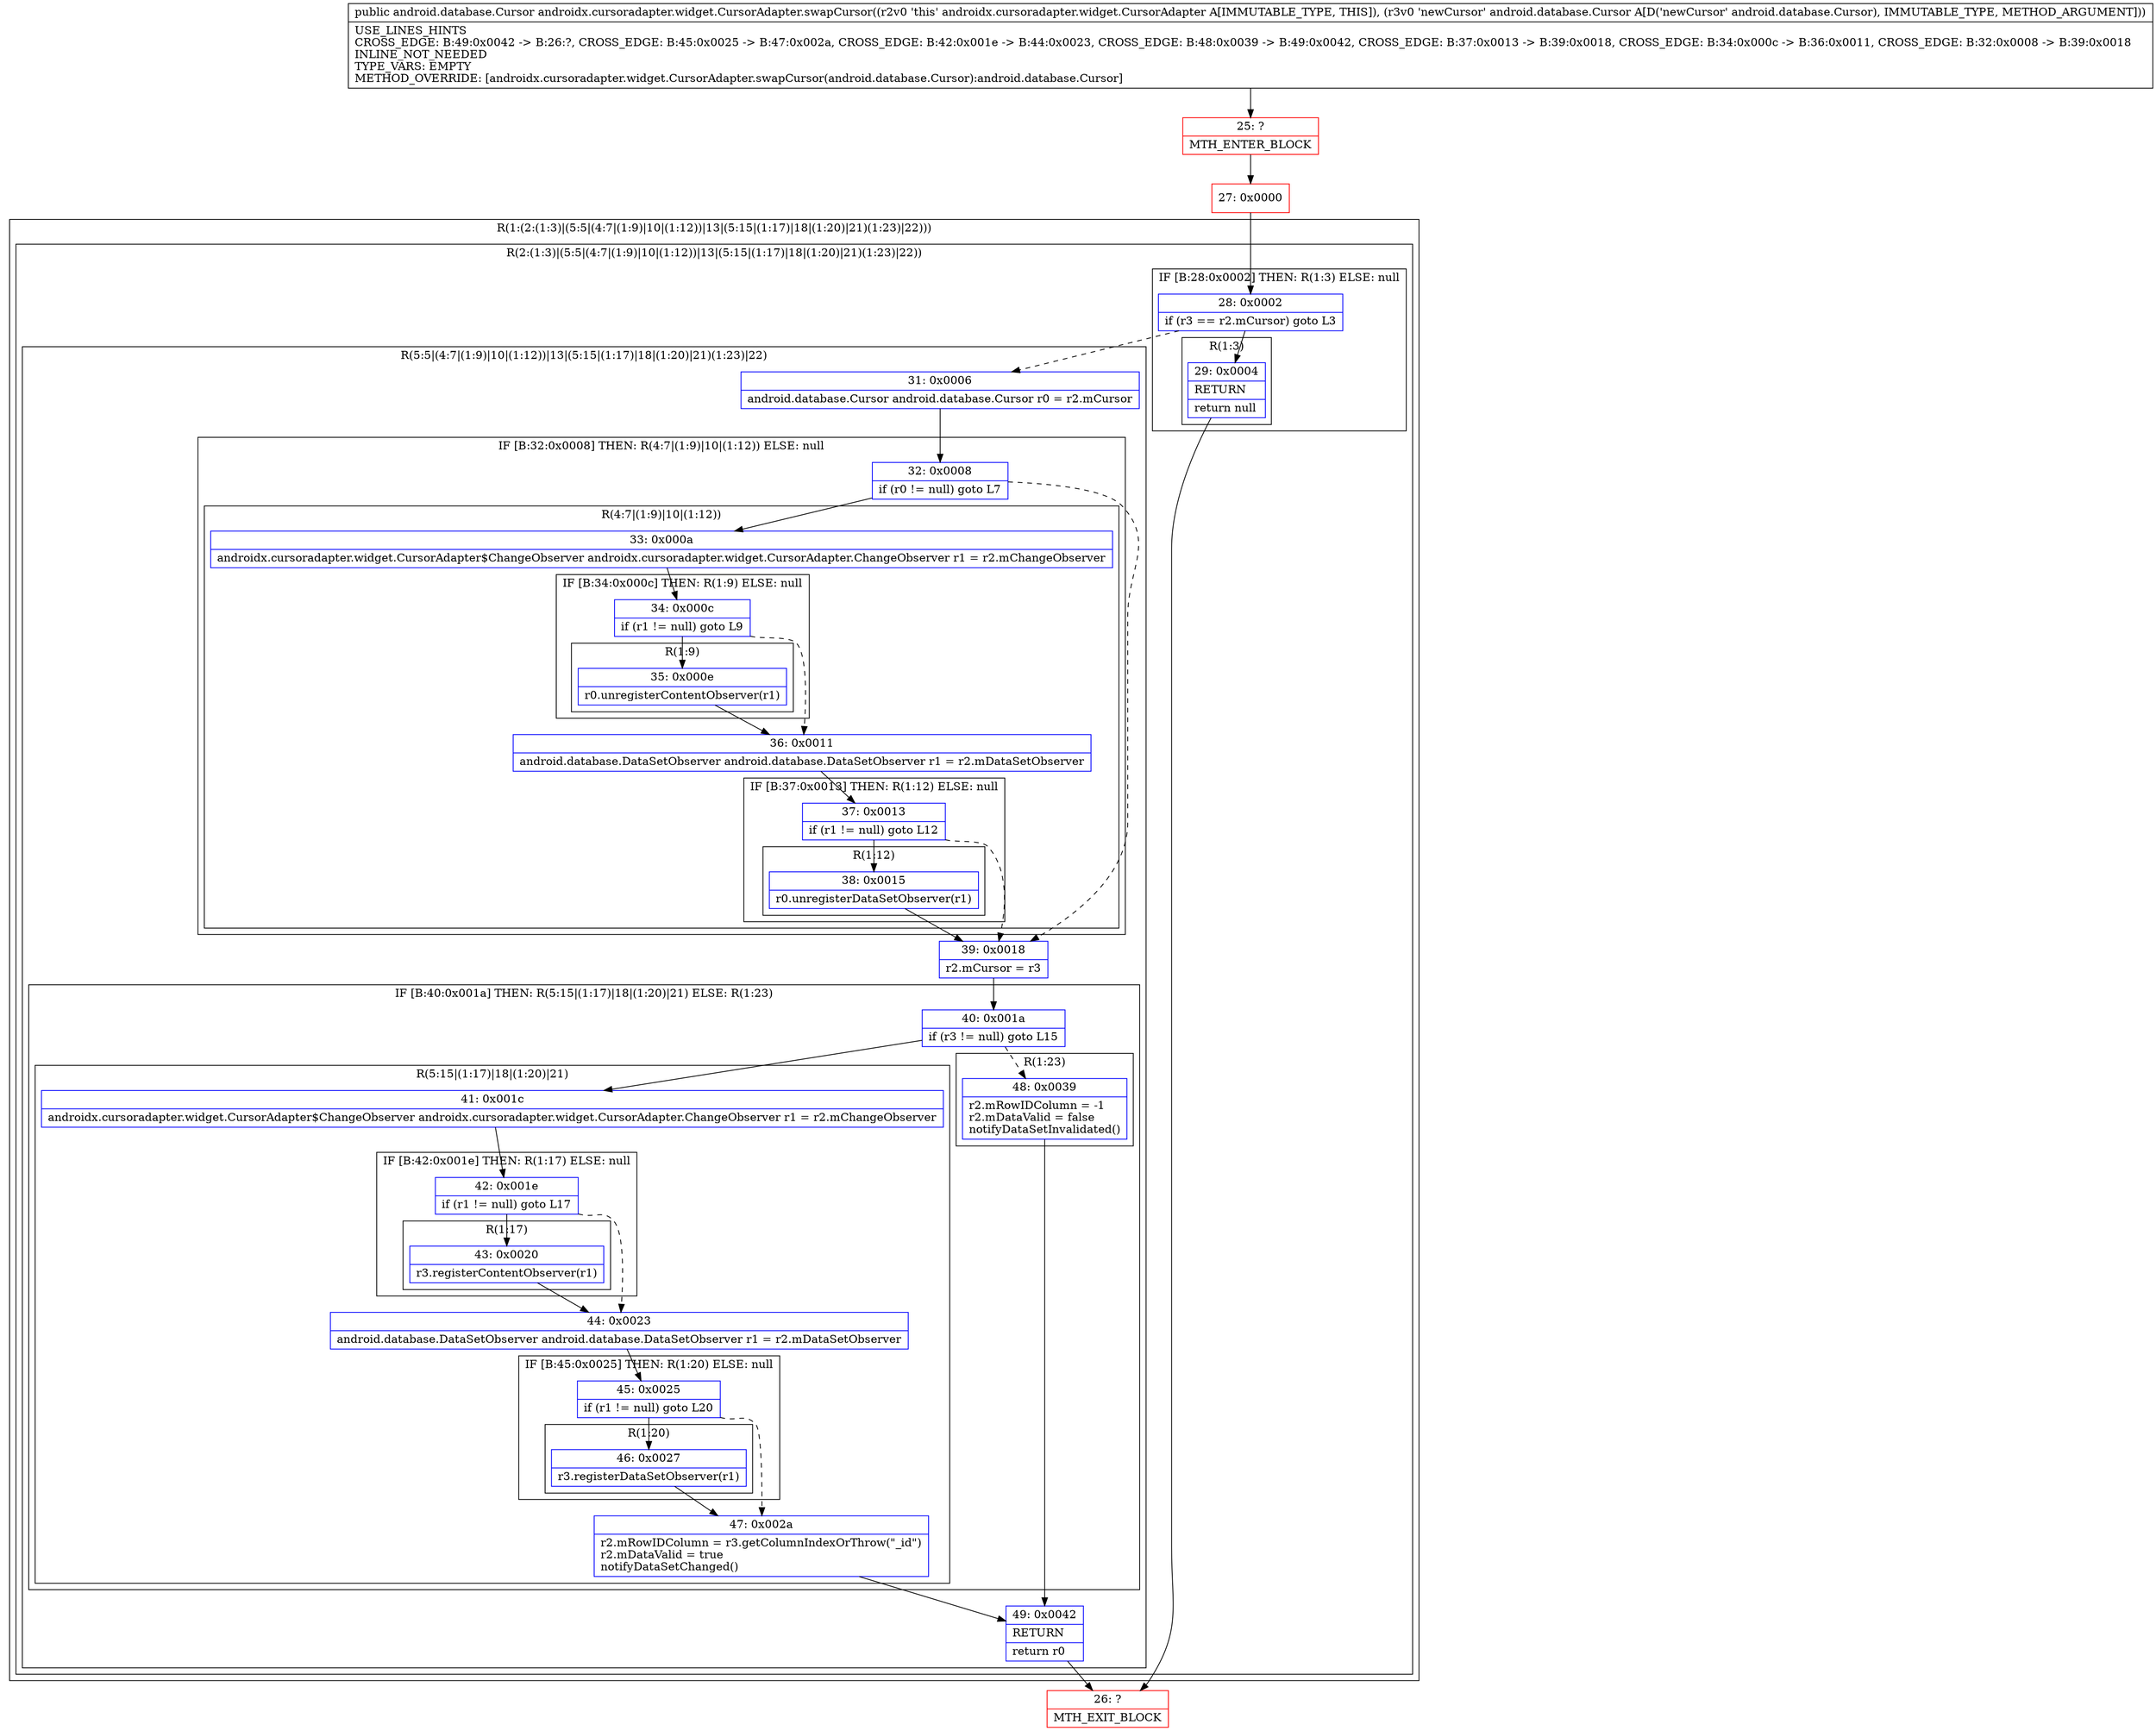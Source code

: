 digraph "CFG forandroidx.cursoradapter.widget.CursorAdapter.swapCursor(Landroid\/database\/Cursor;)Landroid\/database\/Cursor;" {
subgraph cluster_Region_92756101 {
label = "R(1:(2:(1:3)|(5:5|(4:7|(1:9)|10|(1:12))|13|(5:15|(1:17)|18|(1:20)|21)(1:23)|22)))";
node [shape=record,color=blue];
subgraph cluster_Region_1864737659 {
label = "R(2:(1:3)|(5:5|(4:7|(1:9)|10|(1:12))|13|(5:15|(1:17)|18|(1:20)|21)(1:23)|22))";
node [shape=record,color=blue];
subgraph cluster_IfRegion_1385447956 {
label = "IF [B:28:0x0002] THEN: R(1:3) ELSE: null";
node [shape=record,color=blue];
Node_28 [shape=record,label="{28\:\ 0x0002|if (r3 == r2.mCursor) goto L3\l}"];
subgraph cluster_Region_1729569666 {
label = "R(1:3)";
node [shape=record,color=blue];
Node_29 [shape=record,label="{29\:\ 0x0004|RETURN\l|return null\l}"];
}
}
subgraph cluster_Region_74726672 {
label = "R(5:5|(4:7|(1:9)|10|(1:12))|13|(5:15|(1:17)|18|(1:20)|21)(1:23)|22)";
node [shape=record,color=blue];
Node_31 [shape=record,label="{31\:\ 0x0006|android.database.Cursor android.database.Cursor r0 = r2.mCursor\l}"];
subgraph cluster_IfRegion_829806302 {
label = "IF [B:32:0x0008] THEN: R(4:7|(1:9)|10|(1:12)) ELSE: null";
node [shape=record,color=blue];
Node_32 [shape=record,label="{32\:\ 0x0008|if (r0 != null) goto L7\l}"];
subgraph cluster_Region_821308 {
label = "R(4:7|(1:9)|10|(1:12))";
node [shape=record,color=blue];
Node_33 [shape=record,label="{33\:\ 0x000a|androidx.cursoradapter.widget.CursorAdapter$ChangeObserver androidx.cursoradapter.widget.CursorAdapter.ChangeObserver r1 = r2.mChangeObserver\l}"];
subgraph cluster_IfRegion_1361650458 {
label = "IF [B:34:0x000c] THEN: R(1:9) ELSE: null";
node [shape=record,color=blue];
Node_34 [shape=record,label="{34\:\ 0x000c|if (r1 != null) goto L9\l}"];
subgraph cluster_Region_992406820 {
label = "R(1:9)";
node [shape=record,color=blue];
Node_35 [shape=record,label="{35\:\ 0x000e|r0.unregisterContentObserver(r1)\l}"];
}
}
Node_36 [shape=record,label="{36\:\ 0x0011|android.database.DataSetObserver android.database.DataSetObserver r1 = r2.mDataSetObserver\l}"];
subgraph cluster_IfRegion_1646506133 {
label = "IF [B:37:0x0013] THEN: R(1:12) ELSE: null";
node [shape=record,color=blue];
Node_37 [shape=record,label="{37\:\ 0x0013|if (r1 != null) goto L12\l}"];
subgraph cluster_Region_464116042 {
label = "R(1:12)";
node [shape=record,color=blue];
Node_38 [shape=record,label="{38\:\ 0x0015|r0.unregisterDataSetObserver(r1)\l}"];
}
}
}
}
Node_39 [shape=record,label="{39\:\ 0x0018|r2.mCursor = r3\l}"];
subgraph cluster_IfRegion_1491799189 {
label = "IF [B:40:0x001a] THEN: R(5:15|(1:17)|18|(1:20)|21) ELSE: R(1:23)";
node [shape=record,color=blue];
Node_40 [shape=record,label="{40\:\ 0x001a|if (r3 != null) goto L15\l}"];
subgraph cluster_Region_1041300370 {
label = "R(5:15|(1:17)|18|(1:20)|21)";
node [shape=record,color=blue];
Node_41 [shape=record,label="{41\:\ 0x001c|androidx.cursoradapter.widget.CursorAdapter$ChangeObserver androidx.cursoradapter.widget.CursorAdapter.ChangeObserver r1 = r2.mChangeObserver\l}"];
subgraph cluster_IfRegion_567024040 {
label = "IF [B:42:0x001e] THEN: R(1:17) ELSE: null";
node [shape=record,color=blue];
Node_42 [shape=record,label="{42\:\ 0x001e|if (r1 != null) goto L17\l}"];
subgraph cluster_Region_755998584 {
label = "R(1:17)";
node [shape=record,color=blue];
Node_43 [shape=record,label="{43\:\ 0x0020|r3.registerContentObserver(r1)\l}"];
}
}
Node_44 [shape=record,label="{44\:\ 0x0023|android.database.DataSetObserver android.database.DataSetObserver r1 = r2.mDataSetObserver\l}"];
subgraph cluster_IfRegion_2017026074 {
label = "IF [B:45:0x0025] THEN: R(1:20) ELSE: null";
node [shape=record,color=blue];
Node_45 [shape=record,label="{45\:\ 0x0025|if (r1 != null) goto L20\l}"];
subgraph cluster_Region_1095555300 {
label = "R(1:20)";
node [shape=record,color=blue];
Node_46 [shape=record,label="{46\:\ 0x0027|r3.registerDataSetObserver(r1)\l}"];
}
}
Node_47 [shape=record,label="{47\:\ 0x002a|r2.mRowIDColumn = r3.getColumnIndexOrThrow(\"_id\")\lr2.mDataValid = true\lnotifyDataSetChanged()\l}"];
}
subgraph cluster_Region_446120584 {
label = "R(1:23)";
node [shape=record,color=blue];
Node_48 [shape=record,label="{48\:\ 0x0039|r2.mRowIDColumn = \-1\lr2.mDataValid = false\lnotifyDataSetInvalidated()\l}"];
}
}
Node_49 [shape=record,label="{49\:\ 0x0042|RETURN\l|return r0\l}"];
}
}
}
Node_25 [shape=record,color=red,label="{25\:\ ?|MTH_ENTER_BLOCK\l}"];
Node_27 [shape=record,color=red,label="{27\:\ 0x0000}"];
Node_26 [shape=record,color=red,label="{26\:\ ?|MTH_EXIT_BLOCK\l}"];
MethodNode[shape=record,label="{public android.database.Cursor androidx.cursoradapter.widget.CursorAdapter.swapCursor((r2v0 'this' androidx.cursoradapter.widget.CursorAdapter A[IMMUTABLE_TYPE, THIS]), (r3v0 'newCursor' android.database.Cursor A[D('newCursor' android.database.Cursor), IMMUTABLE_TYPE, METHOD_ARGUMENT]))  | USE_LINES_HINTS\lCROSS_EDGE: B:49:0x0042 \-\> B:26:?, CROSS_EDGE: B:45:0x0025 \-\> B:47:0x002a, CROSS_EDGE: B:42:0x001e \-\> B:44:0x0023, CROSS_EDGE: B:48:0x0039 \-\> B:49:0x0042, CROSS_EDGE: B:37:0x0013 \-\> B:39:0x0018, CROSS_EDGE: B:34:0x000c \-\> B:36:0x0011, CROSS_EDGE: B:32:0x0008 \-\> B:39:0x0018\lINLINE_NOT_NEEDED\lTYPE_VARS: EMPTY\lMETHOD_OVERRIDE: [androidx.cursoradapter.widget.CursorAdapter.swapCursor(android.database.Cursor):android.database.Cursor]\l}"];
MethodNode -> Node_25;Node_28 -> Node_29;
Node_28 -> Node_31[style=dashed];
Node_29 -> Node_26;
Node_31 -> Node_32;
Node_32 -> Node_33;
Node_32 -> Node_39[style=dashed];
Node_33 -> Node_34;
Node_34 -> Node_35;
Node_34 -> Node_36[style=dashed];
Node_35 -> Node_36;
Node_36 -> Node_37;
Node_37 -> Node_38;
Node_37 -> Node_39[style=dashed];
Node_38 -> Node_39;
Node_39 -> Node_40;
Node_40 -> Node_41;
Node_40 -> Node_48[style=dashed];
Node_41 -> Node_42;
Node_42 -> Node_43;
Node_42 -> Node_44[style=dashed];
Node_43 -> Node_44;
Node_44 -> Node_45;
Node_45 -> Node_46;
Node_45 -> Node_47[style=dashed];
Node_46 -> Node_47;
Node_47 -> Node_49;
Node_48 -> Node_49;
Node_49 -> Node_26;
Node_25 -> Node_27;
Node_27 -> Node_28;
}

